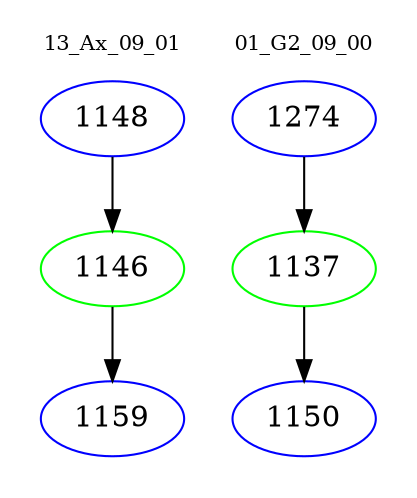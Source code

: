 digraph{
subgraph cluster_0 {
color = white
label = "13_Ax_09_01";
fontsize=10;
T0_1148 [label="1148", color="blue"]
T0_1148 -> T0_1146 [color="black"]
T0_1146 [label="1146", color="green"]
T0_1146 -> T0_1159 [color="black"]
T0_1159 [label="1159", color="blue"]
}
subgraph cluster_1 {
color = white
label = "01_G2_09_00";
fontsize=10;
T1_1274 [label="1274", color="blue"]
T1_1274 -> T1_1137 [color="black"]
T1_1137 [label="1137", color="green"]
T1_1137 -> T1_1150 [color="black"]
T1_1150 [label="1150", color="blue"]
}
}
